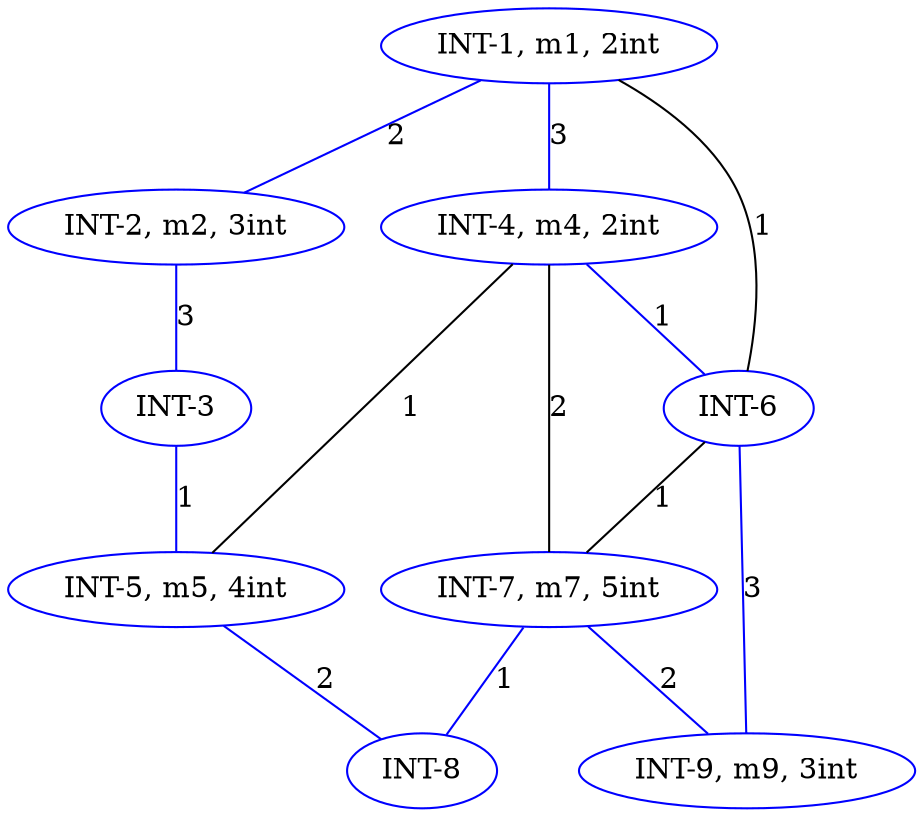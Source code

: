 strict graph G {
  1 [ color="blue" label="INT-1, m1, 2int" ];
  2 [ color="blue" label="INT-2, m2, 3int" ];
  3 [ color="blue" label="INT-3" ];
  4 [ color="blue" label="INT-4, m4, 2int" ];
  5 [ color="blue" label="INT-5, m5, 4int" ];
  6 [ color="blue" label="INT-6" ];
  7 [ color="blue" label="INT-7, m7, 5int" ];
  8 [ color="blue" label="INT-8" ];
  9 [ color="blue" label="INT-9, m9, 3int" ];
  1 -- 6 [ color="black" label="1" ];
  1 -- 2 [ color="blue" label="2" ];
  1 -- 4 [ color="blue" label="3" ];
  4 -- 7 [ color="black" label="2" ];
  4 -- 5 [ color="black" label="1" ];
  4 -- 6 [ color="blue" label="1" ];
  5 -- 8 [ color="blue" label="2" ];
  6 -- 9 [ color="blue" label="3" ];
  6 -- 7 [ color="black" label="1" ];
  7 -- 8 [ color="blue" label="1" ];
  7 -- 9 [ color="blue" label="2" ];
  2 -- 3 [ color="blue" label="3" ];
  3 -- 5 [ color="blue" label="1" ];
}
